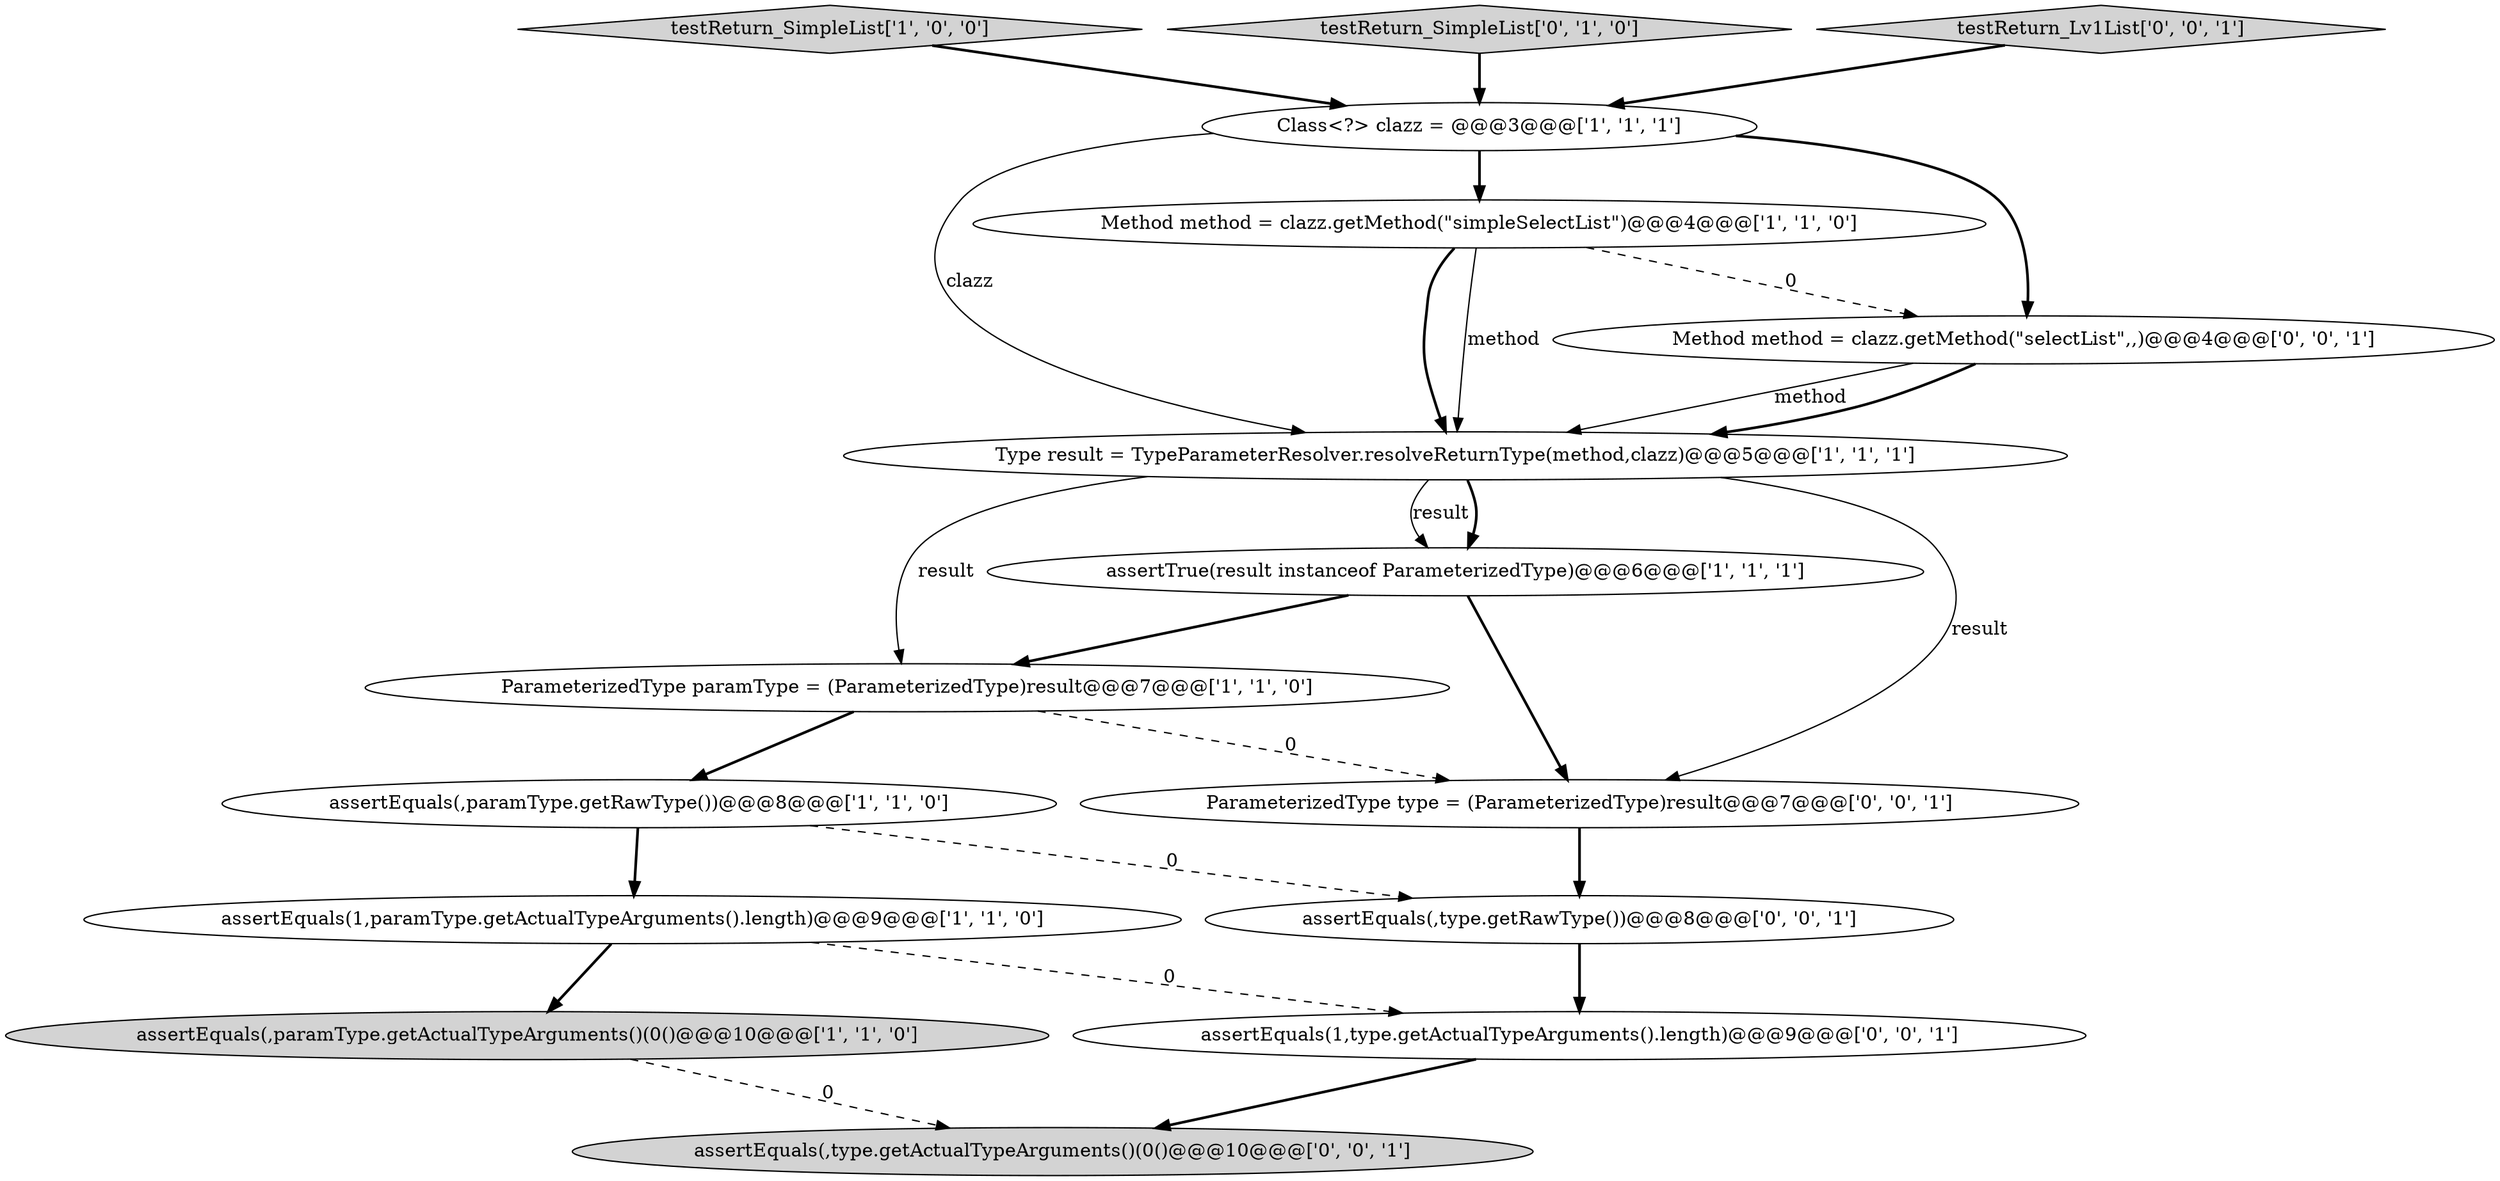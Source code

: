 digraph {
2 [style = filled, label = "Class<?> clazz = @@@3@@@['1', '1', '1']", fillcolor = white, shape = ellipse image = "AAA0AAABBB1BBB"];
6 [style = filled, label = "testReturn_SimpleList['1', '0', '0']", fillcolor = lightgray, shape = diamond image = "AAA0AAABBB1BBB"];
5 [style = filled, label = "assertEquals(,paramType.getActualTypeArguments()(0()@@@10@@@['1', '1', '0']", fillcolor = lightgray, shape = ellipse image = "AAA0AAABBB1BBB"];
9 [style = filled, label = "testReturn_SimpleList['0', '1', '0']", fillcolor = lightgray, shape = diamond image = "AAA0AAABBB2BBB"];
11 [style = filled, label = "Method method = clazz.getMethod(\"selectList\",,)@@@4@@@['0', '0', '1']", fillcolor = white, shape = ellipse image = "AAA0AAABBB3BBB"];
4 [style = filled, label = "assertEquals(1,paramType.getActualTypeArguments().length)@@@9@@@['1', '1', '0']", fillcolor = white, shape = ellipse image = "AAA0AAABBB1BBB"];
12 [style = filled, label = "assertEquals(,type.getRawType())@@@8@@@['0', '0', '1']", fillcolor = white, shape = ellipse image = "AAA0AAABBB3BBB"];
3 [style = filled, label = "assertEquals(,paramType.getRawType())@@@8@@@['1', '1', '0']", fillcolor = white, shape = ellipse image = "AAA0AAABBB1BBB"];
13 [style = filled, label = "assertEquals(,type.getActualTypeArguments()(0()@@@10@@@['0', '0', '1']", fillcolor = lightgray, shape = ellipse image = "AAA0AAABBB3BBB"];
10 [style = filled, label = "assertEquals(1,type.getActualTypeArguments().length)@@@9@@@['0', '0', '1']", fillcolor = white, shape = ellipse image = "AAA0AAABBB3BBB"];
0 [style = filled, label = "assertTrue(result instanceof ParameterizedType)@@@6@@@['1', '1', '1']", fillcolor = white, shape = ellipse image = "AAA0AAABBB1BBB"];
8 [style = filled, label = "Method method = clazz.getMethod(\"simpleSelectList\")@@@4@@@['1', '1', '0']", fillcolor = white, shape = ellipse image = "AAA0AAABBB1BBB"];
7 [style = filled, label = "Type result = TypeParameterResolver.resolveReturnType(method,clazz)@@@5@@@['1', '1', '1']", fillcolor = white, shape = ellipse image = "AAA0AAABBB1BBB"];
14 [style = filled, label = "testReturn_Lv1List['0', '0', '1']", fillcolor = lightgray, shape = diamond image = "AAA0AAABBB3BBB"];
1 [style = filled, label = "ParameterizedType paramType = (ParameterizedType)result@@@7@@@['1', '1', '0']", fillcolor = white, shape = ellipse image = "AAA0AAABBB1BBB"];
15 [style = filled, label = "ParameterizedType type = (ParameterizedType)result@@@7@@@['0', '0', '1']", fillcolor = white, shape = ellipse image = "AAA0AAABBB3BBB"];
5->13 [style = dashed, label="0"];
7->15 [style = solid, label="result"];
9->2 [style = bold, label=""];
2->7 [style = solid, label="clazz"];
1->15 [style = dashed, label="0"];
1->3 [style = bold, label=""];
7->0 [style = bold, label=""];
3->4 [style = bold, label=""];
0->15 [style = bold, label=""];
8->7 [style = bold, label=""];
6->2 [style = bold, label=""];
12->10 [style = bold, label=""];
3->12 [style = dashed, label="0"];
10->13 [style = bold, label=""];
7->0 [style = solid, label="result"];
0->1 [style = bold, label=""];
15->12 [style = bold, label=""];
14->2 [style = bold, label=""];
11->7 [style = solid, label="method"];
8->11 [style = dashed, label="0"];
8->7 [style = solid, label="method"];
4->10 [style = dashed, label="0"];
4->5 [style = bold, label=""];
2->11 [style = bold, label=""];
11->7 [style = bold, label=""];
7->1 [style = solid, label="result"];
2->8 [style = bold, label=""];
}
